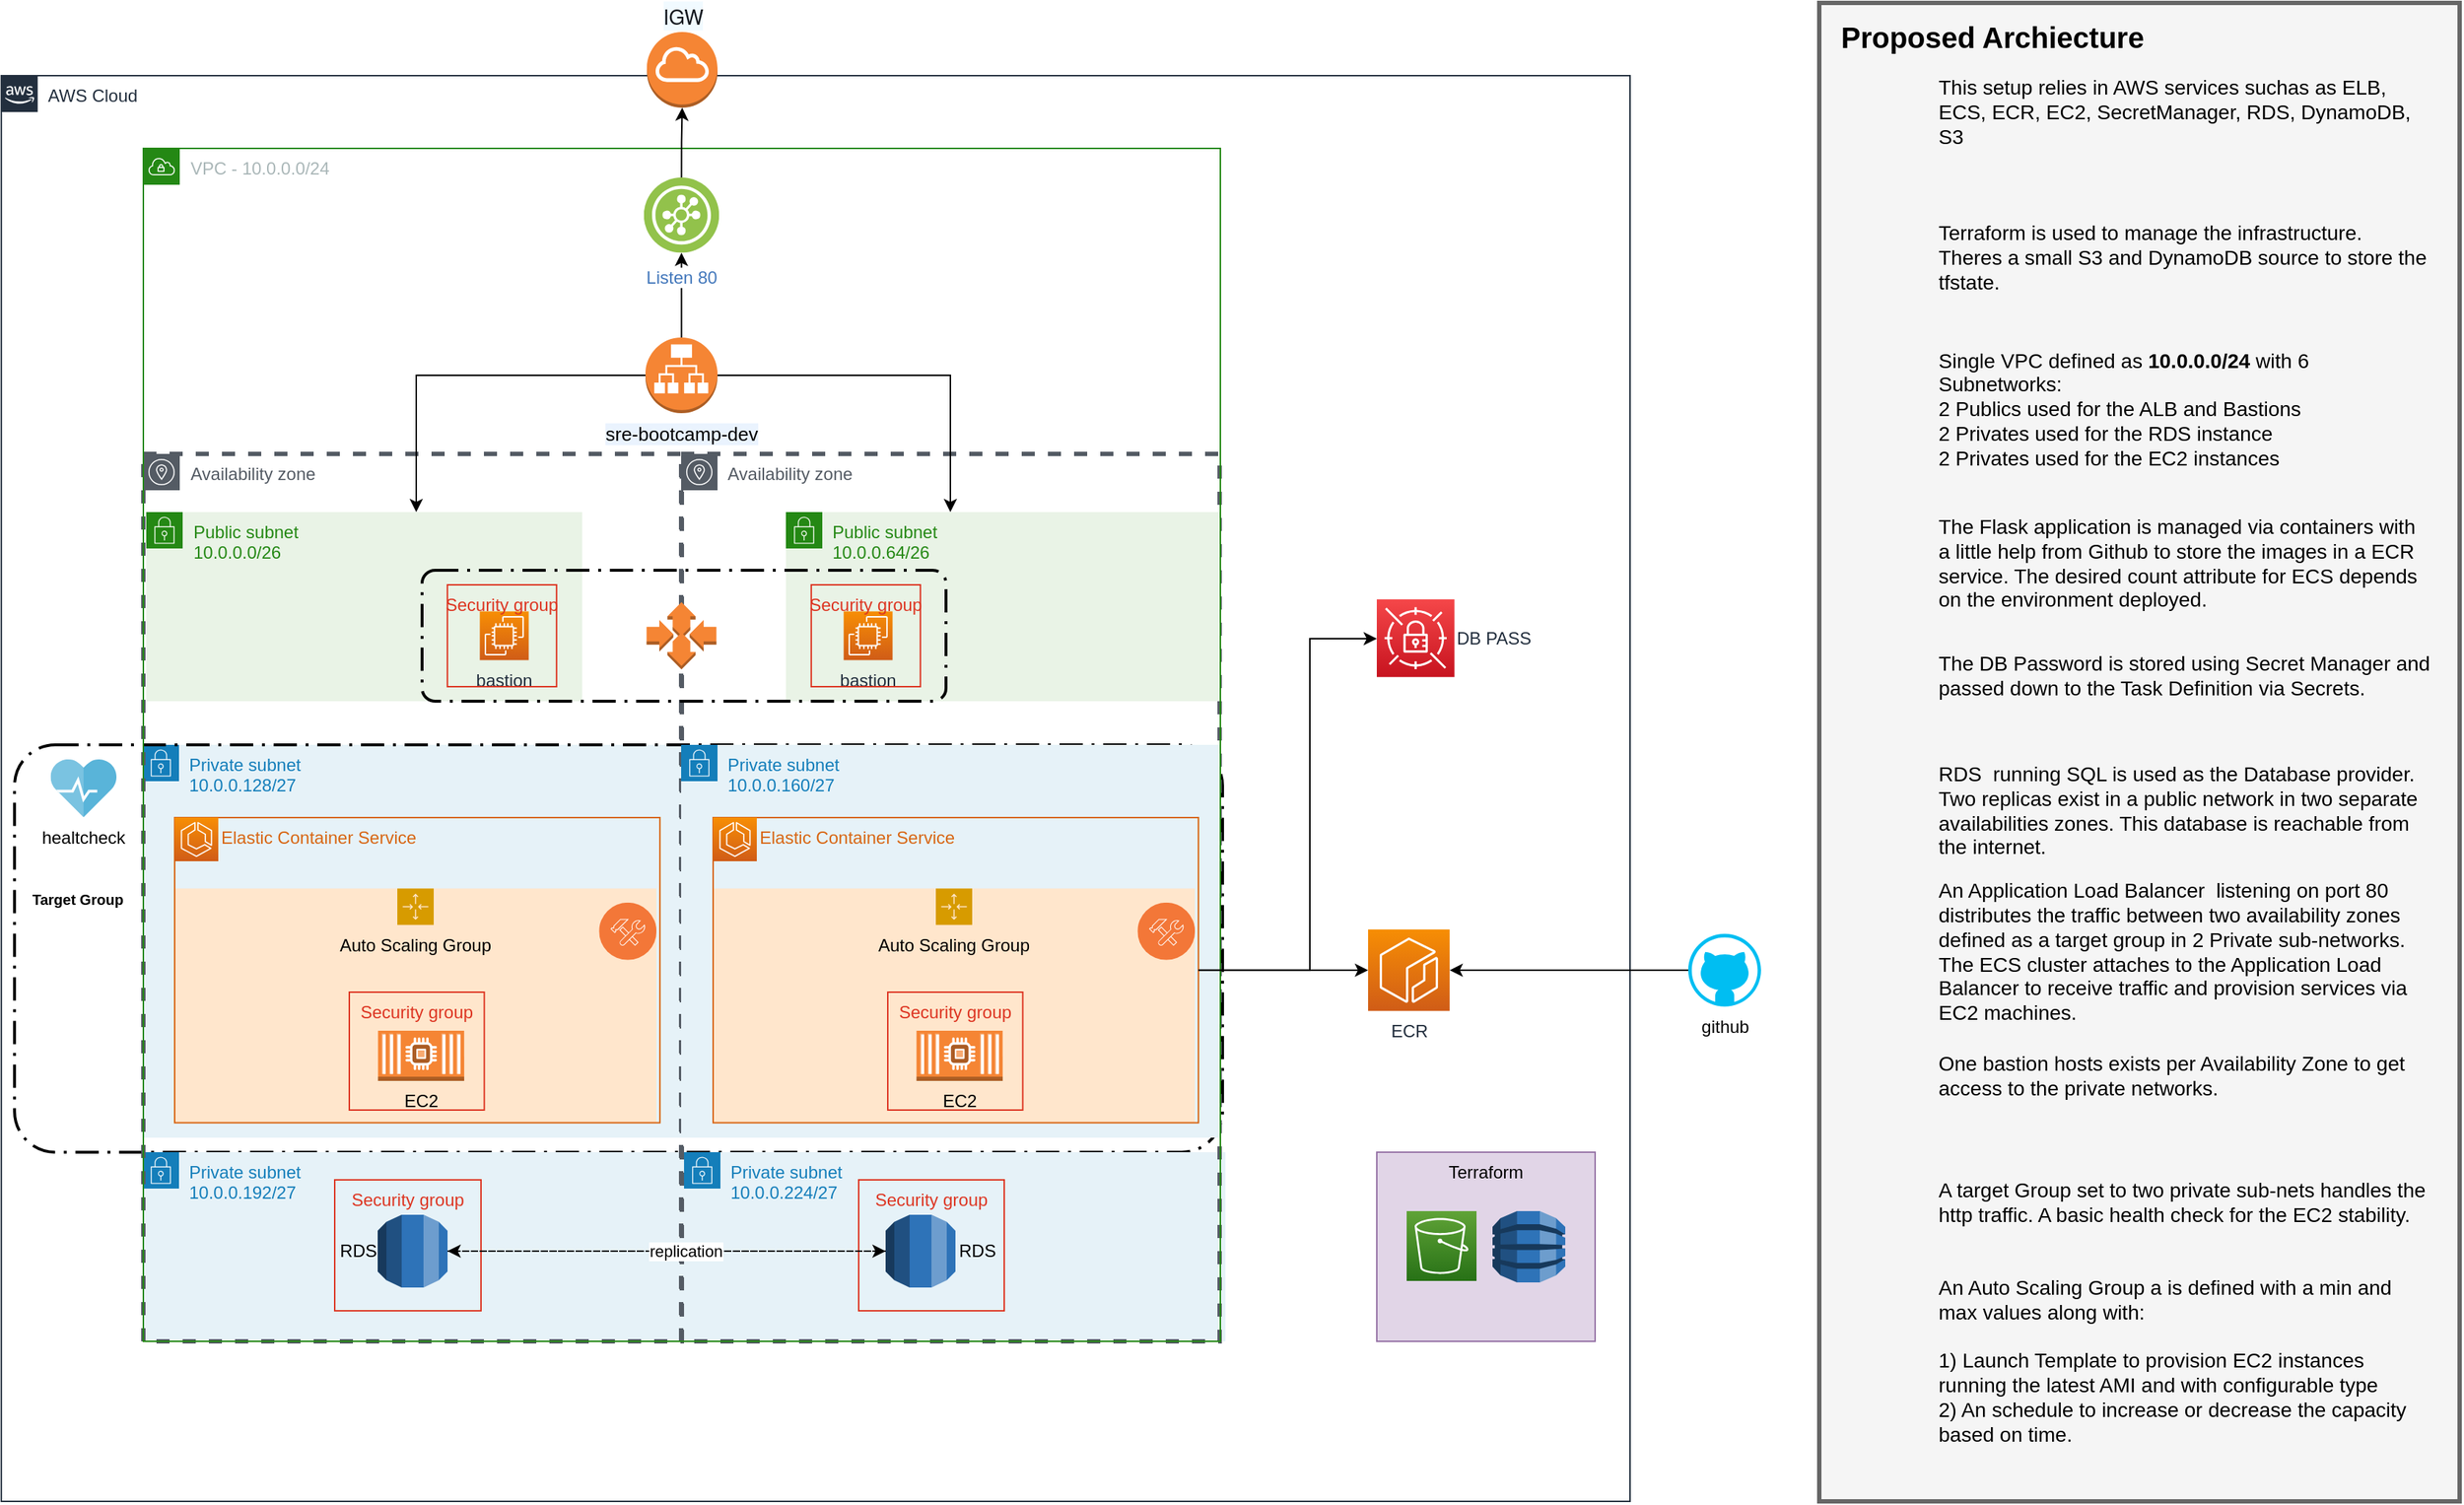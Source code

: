 <mxfile version="15.4.0" type="device"><diagram id="akol-tGmnqR44-U-yUHA" name="Page-1"><mxGraphModel dx="1894" dy="2309" grid="1" gridSize="10" guides="1" tooltips="1" connect="1" arrows="1" fold="1" page="1" pageScale="1" pageWidth="850" pageHeight="1100" math="0" shadow="0"><root><mxCell id="0"/><mxCell id="1" parent="0"/><mxCell id="ZdkhlD_b2fSYu1Bf26AR-53" value="Private subnet&lt;br&gt;10.0.0.128/27" style="points=[[0,0],[0.25,0],[0.5,0],[0.75,0],[1,0],[1,0.25],[1,0.5],[1,0.75],[1,1],[0.75,1],[0.5,1],[0.25,1],[0,1],[0,0.75],[0,0.5],[0,0.25]];outlineConnect=0;gradientColor=none;html=1;whiteSpace=wrap;fontSize=12;fontStyle=0;shape=mxgraph.aws4.group;grIcon=mxgraph.aws4.group_security_group;grStroke=0;strokeColor=#147EBA;fillColor=#E6F2F8;verticalAlign=top;align=left;spacingLeft=30;fontColor=#147EBA;dashed=0;" parent="1" vertex="1"><mxGeometry x="98" y="-580" width="370" height="270" as="geometry"/></mxCell><mxCell id="ZdkhlD_b2fSYu1Bf26AR-93" value="" style="rounded=1;arcSize=10;dashed=1;fillColor=none;gradientColor=none;dashPattern=8 3 1 3;strokeWidth=2;" parent="1" vertex="1"><mxGeometry x="10" y="-580" width="830" height="280" as="geometry"/></mxCell><mxCell id="BL2FDw-dR9mUpEScKOWI-1" value="Private subnet&lt;br&gt;10.0.0.192/27" style="points=[[0,0],[0.25,0],[0.5,0],[0.75,0],[1,0],[1,0.25],[1,0.5],[1,0.75],[1,1],[0.75,1],[0.5,1],[0.25,1],[0,1],[0,0.75],[0,0.5],[0,0.25]];outlineConnect=0;gradientColor=none;html=1;whiteSpace=wrap;fontSize=12;fontStyle=0;shape=mxgraph.aws4.group;grIcon=mxgraph.aws4.group_security_group;grStroke=0;strokeColor=#147EBA;fillColor=#E6F2F8;verticalAlign=top;align=left;spacingLeft=30;fontColor=#147EBA;dashed=0;" vertex="1" parent="1"><mxGeometry x="98" y="-300" width="372" height="130" as="geometry"/></mxCell><mxCell id="BL2FDw-dR9mUpEScKOWI-2" value="Private subnet&lt;br&gt;10.0.0.224/27" style="points=[[0,0],[0.25,0],[0.5,0],[0.75,0],[1,0],[1,0.25],[1,0.5],[1,0.75],[1,1],[0.75,1],[0.5,1],[0.25,1],[0,1],[0,0.75],[0,0.5],[0,0.25]];outlineConnect=0;gradientColor=none;html=1;whiteSpace=wrap;fontSize=12;fontStyle=0;shape=mxgraph.aws4.group;grIcon=mxgraph.aws4.group_security_group;grStroke=0;strokeColor=#147EBA;fillColor=#E6F2F8;verticalAlign=top;align=left;spacingLeft=30;fontColor=#147EBA;dashed=0;" vertex="1" parent="1"><mxGeometry x="470" y="-300" width="372" height="130" as="geometry"/></mxCell><mxCell id="ZdkhlD_b2fSYu1Bf26AR-36" value="AWS Cloud" style="points=[[0,0],[0.25,0],[0.5,0],[0.75,0],[1,0],[1,0.25],[1,0.5],[1,0.75],[1,1],[0.75,1],[0.5,1],[0.25,1],[0,1],[0,0.75],[0,0.5],[0,0.25]];outlineConnect=0;gradientColor=none;html=1;whiteSpace=wrap;fontSize=12;fontStyle=0;shape=mxgraph.aws4.group;grIcon=mxgraph.aws4.group_aws_cloud_alt;strokeColor=#232F3E;fillColor=none;verticalAlign=top;align=left;spacingLeft=30;fontColor=#232F3E;dashed=0;" parent="1" vertex="1"><mxGeometry x="0.9" y="-1040" width="1119.1" height="980" as="geometry"/></mxCell><mxCell id="YHQU_C89wFBEKeq725YU-1" value="" style="group" parent="1" vertex="1" connectable="0"><mxGeometry x="98.5" y="-780" width="739.5" height="610" as="geometry"/></mxCell><mxCell id="ZdkhlD_b2fSYu1Bf26AR-62" value="Availability zone" style="sketch=0;outlineConnect=0;gradientColor=none;html=1;whiteSpace=wrap;fontSize=12;fontStyle=0;shape=mxgraph.aws4.group;grIcon=mxgraph.aws4.group_availability_zone;strokeColor=#545B64;fillColor=none;verticalAlign=top;align=left;spacingLeft=30;fontColor=#545B64;dashed=1;strokeWidth=3;" parent="YHQU_C89wFBEKeq725YU-1" vertex="1"><mxGeometry x="369.5" width="370" height="610" as="geometry"/></mxCell><mxCell id="ZdkhlD_b2fSYu1Bf26AR-50" value="Availability zone" style="sketch=0;outlineConnect=0;gradientColor=none;html=1;whiteSpace=wrap;fontSize=12;fontStyle=0;shape=mxgraph.aws4.group;grIcon=mxgraph.aws4.group_availability_zone;strokeColor=#545B64;fillColor=none;verticalAlign=top;align=left;spacingLeft=30;fontColor=#545B64;dashed=1;strokeWidth=3;" parent="YHQU_C89wFBEKeq725YU-1" vertex="1"><mxGeometry width="370" height="610" as="geometry"/></mxCell><mxCell id="YHQU_C89wFBEKeq725YU-27" value="" style="group" parent="YHQU_C89wFBEKeq725YU-1" vertex="1" connectable="0"><mxGeometry x="21.5" y="250" width="333.423" height="209.78" as="geometry"/></mxCell><mxCell id="YHQU_C89wFBEKeq725YU-21" value="Auto Scaling Group" style="sketch=0;outlineConnect=0;html=1;whiteSpace=wrap;fontSize=12;fontStyle=0;shape=mxgraph.aws4.groupCenter;grIcon=mxgraph.aws4.group_auto_scaling_group;grStroke=0;strokeColor=#d79b00;fillColor=#ffe6cc;verticalAlign=top;align=center;dashed=0;spacingTop=25;" parent="YHQU_C89wFBEKeq725YU-27" vertex="1"><mxGeometry y="48.78" width="331" height="161" as="geometry"/></mxCell><mxCell id="YHQU_C89wFBEKeq725YU-28" value="" style="group" parent="YHQU_C89wFBEKeq725YU-27" vertex="1" connectable="0"><mxGeometry width="333.423" height="209.78" as="geometry"/></mxCell><mxCell id="YHQU_C89wFBEKeq725YU-10" value="Elastic Container Service" style="points=[[0,0],[0.25,0],[0.5,0],[0.75,0],[1,0],[1,0.25],[1,0.5],[1,0.75],[1,1],[0.75,1],[0.5,1],[0.25,1],[0,1],[0,0.75],[0,0.5],[0,0.25]];outlineConnect=0;gradientColor=none;html=1;whiteSpace=wrap;fontSize=12;fontStyle=0;shape=mxgraph.aws4.group;grIcon=mxgraph.aws4.group_ec2_instance_contents;strokeColor=#D86613;fillColor=none;verticalAlign=top;align=left;spacingLeft=30;fontColor=#D86613;dashed=0;container=0;" parent="YHQU_C89wFBEKeq725YU-28" vertex="1"><mxGeometry x="1.421e-14" width="333.42" height="209.78" as="geometry"/></mxCell><mxCell id="YHQU_C89wFBEKeq725YU-11" value="" style="sketch=0;points=[[0,0,0],[0.25,0,0],[0.5,0,0],[0.75,0,0],[1,0,0],[0,1,0],[0.25,1,0],[0.5,1,0],[0.75,1,0],[1,1,0],[0,0.25,0],[0,0.5,0],[0,0.75,0],[1,0.25,0],[1,0.5,0],[1,0.75,0]];outlineConnect=0;fontColor=#232F3E;gradientColor=#F78E04;gradientDirection=north;fillColor=#D05C17;strokeColor=#ffffff;dashed=0;verticalLabelPosition=bottom;verticalAlign=top;align=center;html=1;fontSize=12;fontStyle=0;aspect=fixed;shape=mxgraph.aws4.resourceIcon;resIcon=mxgraph.aws4.ecs;container=0;" parent="YHQU_C89wFBEKeq725YU-28" vertex="1"><mxGeometry y="3.553e-15" width="30" height="30" as="geometry"/></mxCell><mxCell id="VLY2VCfDMxgb5kkPaQeO-46" value="Security group" style="fillColor=none;strokeColor=#DD3522;verticalAlign=top;fontStyle=0;fontColor=#DD3522;" parent="YHQU_C89wFBEKeq725YU-28" vertex="1"><mxGeometry x="120.004" y="120" width="92.739" height="81" as="geometry"/></mxCell><mxCell id="VLY2VCfDMxgb5kkPaQeO-51" value="EC2" style="outlineConnect=0;dashed=0;verticalLabelPosition=bottom;verticalAlign=top;align=center;html=1;shape=mxgraph.aws3.ec2_compute_container_2;fillColor=#F58534;gradientColor=none;" parent="YHQU_C89wFBEKeq725YU-28" vertex="1"><mxGeometry x="139.736" y="146.5" width="59.195" height="34.5" as="geometry"/></mxCell><mxCell id="VLY2VCfDMxgb5kkPaQeO-50" value="" style="aspect=fixed;perimeter=ellipsePerimeter;html=1;align=center;shadow=0;dashed=0;fontColor=#4277BB;labelBackgroundColor=#ffffff;fontSize=12;spacingTop=3;image;image=img/lib/ibm/devops/configuration_management.svg;" parent="YHQU_C89wFBEKeq725YU-28" vertex="1"><mxGeometry x="291.621" y="58.42" width="39.463" height="39.463" as="geometry"/></mxCell><mxCell id="VLY2VCfDMxgb5kkPaQeO-49" value="" style="shape=image;html=1;verticalAlign=top;verticalLabelPosition=bottom;labelBackgroundColor=#ffffff;imageAspect=0;aspect=fixed;image=https://cdn2.iconfinder.com/data/icons/new-year-resolutions/64/resolutions-04-128.png" parent="YHQU_C89wFBEKeq725YU-28" vertex="1"><mxGeometry x="286.067" y="162.42" width="47.356" height="47.356" as="geometry"/></mxCell><mxCell id="ZdkhlD_b2fSYu1Bf26AR-275" value="" style="shape=image;html=1;verticalAlign=top;verticalLabelPosition=bottom;labelBackgroundColor=#ffffff;imageAspect=0;aspect=fixed;image=https://cdn3.iconfinder.com/data/icons/letters-and-numbers-1/32/number_9_blue-128.png;fontSize=10;strokeWidth=3;" parent="YHQU_C89wFBEKeq725YU-28" vertex="1"><mxGeometry y="53.15" width="50" height="50" as="geometry"/></mxCell><mxCell id="ZdkhlD_b2fSYu1Bf26AR-37" value="VPC -&amp;nbsp;10.0.0.0/24" style="points=[[0,0],[0.25,0],[0.5,0],[0.75,0],[1,0],[1,0.25],[1,0.5],[1,0.75],[1,1],[0.75,1],[0.5,1],[0.25,1],[0,1],[0,0.75],[0,0.5],[0,0.25]];outlineConnect=0;gradientColor=none;html=1;whiteSpace=wrap;fontSize=12;fontStyle=0;shape=mxgraph.aws4.group;grIcon=mxgraph.aws4.group_vpc;strokeColor=#248814;fillColor=none;verticalAlign=top;align=left;spacingLeft=30;fontColor=#AAB7B8;dashed=0;" parent="1" vertex="1"><mxGeometry x="98.5" y="-990" width="740" height="820" as="geometry"/></mxCell><mxCell id="VLY2VCfDMxgb5kkPaQeO-58" value="Security group" style="fillColor=none;strokeColor=#DD3522;verticalAlign=top;fontStyle=0;fontColor=#DD3522;" parent="1" vertex="1"><mxGeometry x="230" y="-281" width="100.5" height="90" as="geometry"/></mxCell><mxCell id="VLY2VCfDMxgb5kkPaQeO-59" value="Security group" style="fillColor=none;strokeColor=#DD3522;verticalAlign=top;fontStyle=0;fontColor=#DD3522;" parent="1" vertex="1"><mxGeometry x="590" y="-281" width="100" height="90" as="geometry"/></mxCell><mxCell id="ZdkhlD_b2fSYu1Bf26AR-54" value="Private subnet&lt;br&gt;10.0.0.160/27" style="points=[[0,0],[0.25,0],[0.5,0],[0.75,0],[1,0],[1,0.25],[1,0.5],[1,0.75],[1,1],[0.75,1],[0.5,1],[0.25,1],[0,1],[0,0.75],[0,0.5],[0,0.25]];outlineConnect=0;gradientColor=none;html=1;whiteSpace=wrap;fontSize=12;fontStyle=0;shape=mxgraph.aws4.group;grIcon=mxgraph.aws4.group_security_group;grStroke=0;strokeColor=#147EBA;fillColor=#E6F2F8;verticalAlign=top;align=left;spacingLeft=30;fontColor=#147EBA;dashed=0;" parent="1" vertex="1"><mxGeometry x="468" y="-580" width="370" height="270" as="geometry"/></mxCell><mxCell id="ZdkhlD_b2fSYu1Bf26AR-52" value="Public subnet&lt;br&gt;10.0.0.64/26" style="points=[[0,0],[0.25,0],[0.5,0],[0.75,0],[1,0],[1,0.25],[1,0.5],[1,0.75],[1,1],[0.75,1],[0.5,1],[0.25,1],[0,1],[0,0.75],[0,0.5],[0,0.25]];outlineConnect=0;gradientColor=none;html=1;whiteSpace=wrap;fontSize=12;fontStyle=0;shape=mxgraph.aws4.group;grIcon=mxgraph.aws4.group_security_group;grStroke=0;strokeColor=#248814;fillColor=#E9F3E6;verticalAlign=top;align=left;spacingLeft=30;fontColor=#248814;dashed=0;" parent="1" vertex="1"><mxGeometry x="540" y="-740" width="298" height="130" as="geometry"/></mxCell><mxCell id="ZdkhlD_b2fSYu1Bf26AR-49" value="Public subnet&lt;br&gt;10.0.0.0/26" style="points=[[0,0],[0.25,0],[0.5,0],[0.75,0],[1,0],[1,0.25],[1,0.5],[1,0.75],[1,1],[0.75,1],[0.5,1],[0.25,1],[0,1],[0,0.75],[0,0.5],[0,0.25]];outlineConnect=0;gradientColor=none;html=1;whiteSpace=wrap;fontSize=12;fontStyle=0;shape=mxgraph.aws4.group;grIcon=mxgraph.aws4.group_security_group;grStroke=0;strokeColor=#248814;fillColor=#E9F3E6;verticalAlign=top;align=left;spacingLeft=30;fontColor=#248814;dashed=0;" parent="1" vertex="1"><mxGeometry x="100.5" y="-740" width="299.5" height="130" as="geometry"/></mxCell><mxCell id="YHQU_C89wFBEKeq725YU-6" value="" style="rounded=1;arcSize=10;dashed=1;fillColor=none;gradientColor=none;dashPattern=8 3 1 3;strokeWidth=2;" parent="1" vertex="1"><mxGeometry x="290" y="-700" width="360" height="90" as="geometry"/></mxCell><mxCell id="ZdkhlD_b2fSYu1Bf26AR-44" value="&lt;span style=&quot;color: rgb(22 , 25 , 31) ; font-family: &amp;#34;amazon ember&amp;#34; , &amp;#34;helvetica neue&amp;#34; , &amp;#34;roboto&amp;#34; , &amp;#34;arial&amp;#34; , sans-serif ; font-size: 14px ; background-color: rgb(241 , 250 , 255)&quot;&gt;IGW&lt;/span&gt;" style="outlineConnect=0;dashed=0;verticalLabelPosition=top;verticalAlign=bottom;align=center;html=1;shape=mxgraph.aws3.internet_gateway;fillColor=#F58534;gradientColor=none;labelPosition=center;" parent="1" vertex="1"><mxGeometry x="444.5" y="-1070" width="48.5" height="52" as="geometry"/></mxCell><mxCell id="ZdkhlD_b2fSYu1Bf26AR-72" style="edgeStyle=orthogonalEdgeStyle;rounded=0;orthogonalLoop=1;jettySize=auto;html=1;entryX=0.5;entryY=1;entryDx=0;entryDy=0;entryPerimeter=0;startArrow=none;" parent="1" source="ZdkhlD_b2fSYu1Bf26AR-103" target="ZdkhlD_b2fSYu1Bf26AR-44" edge="1"><mxGeometry relative="1" as="geometry"/></mxCell><mxCell id="ZdkhlD_b2fSYu1Bf26AR-105" style="edgeStyle=orthogonalEdgeStyle;rounded=0;orthogonalLoop=1;jettySize=auto;html=1;" parent="1" source="ZdkhlD_b2fSYu1Bf26AR-56" target="ZdkhlD_b2fSYu1Bf26AR-103" edge="1"><mxGeometry relative="1" as="geometry"/></mxCell><mxCell id="ZdkhlD_b2fSYu1Bf26AR-74" style="edgeStyle=orthogonalEdgeStyle;rounded=0;orthogonalLoop=1;jettySize=auto;html=1;dashed=1;" parent="1" source="ZdkhlD_b2fSYu1Bf26AR-61" target="ZdkhlD_b2fSYu1Bf26AR-63" edge="1"><mxGeometry relative="1" as="geometry"/></mxCell><mxCell id="ZdkhlD_b2fSYu1Bf26AR-61" value="RDS" style="outlineConnect=0;dashed=0;verticalLabelPosition=middle;verticalAlign=middle;align=left;html=1;shape=mxgraph.aws3.rds;fillColor=#2E73B8;gradientColor=none;labelPosition=right;" parent="1" vertex="1"><mxGeometry x="608.5" y="-257" width="48" height="50" as="geometry"/></mxCell><mxCell id="ZdkhlD_b2fSYu1Bf26AR-79" style="edgeStyle=orthogonalEdgeStyle;rounded=0;orthogonalLoop=1;jettySize=auto;html=1;dashed=1;" parent="1" source="ZdkhlD_b2fSYu1Bf26AR-63" target="ZdkhlD_b2fSYu1Bf26AR-61" edge="1"><mxGeometry relative="1" as="geometry"/></mxCell><mxCell id="ZdkhlD_b2fSYu1Bf26AR-81" value="replication" style="edgeLabel;html=1;align=center;verticalAlign=middle;resizable=0;points=[];" parent="ZdkhlD_b2fSYu1Bf26AR-79" vertex="1" connectable="0"><mxGeometry x="-0.143" y="-3" relative="1" as="geometry"><mxPoint x="34" y="-3" as="offset"/></mxGeometry></mxCell><mxCell id="ZdkhlD_b2fSYu1Bf26AR-63" value="RDS" style="outlineConnect=0;dashed=0;verticalLabelPosition=middle;verticalAlign=middle;align=right;html=1;shape=mxgraph.aws3.rds;fillColor=#2E73B8;gradientColor=none;labelPosition=left;" parent="1" vertex="1"><mxGeometry x="259.5" y="-257" width="48" height="50" as="geometry"/></mxCell><mxCell id="ZdkhlD_b2fSYu1Bf26AR-103" value="Listen 80" style="aspect=fixed;perimeter=ellipsePerimeter;html=1;align=center;shadow=0;dashed=0;fontColor=#4277BB;labelBackgroundColor=#ffffff;fontSize=12;spacingTop=3;image;image=img/lib/ibm/vpc/LoadBalancerListener.svg;direction=north;" parent="1" vertex="1"><mxGeometry x="442.37" y="-970" width="51.75" height="51.75" as="geometry"/></mxCell><mxCell id="ZdkhlD_b2fSYu1Bf26AR-115" style="edgeStyle=orthogonalEdgeStyle;rounded=0;orthogonalLoop=1;jettySize=auto;html=1;exitX=1;exitY=0.5;exitDx=0;exitDy=0;exitPerimeter=0;" parent="1" source="ZdkhlD_b2fSYu1Bf26AR-56" edge="1"><mxGeometry relative="1" as="geometry"><Array as="points"><mxPoint x="653" y="-834"/></Array><mxPoint x="653" y="-740" as="targetPoint"/></mxGeometry></mxCell><mxCell id="ZdkhlD_b2fSYu1Bf26AR-116" style="edgeStyle=orthogonalEdgeStyle;rounded=0;orthogonalLoop=1;jettySize=auto;html=1;exitX=0;exitY=0.5;exitDx=0;exitDy=0;exitPerimeter=0;" parent="1" source="ZdkhlD_b2fSYu1Bf26AR-56" edge="1"><mxGeometry relative="1" as="geometry"><Array as="points"><mxPoint x="286" y="-834"/></Array><mxPoint x="286" y="-740" as="targetPoint"/></mxGeometry></mxCell><mxCell id="ZdkhlD_b2fSYu1Bf26AR-56" value="&lt;span style=&quot;font-family: &amp;#34;arial&amp;#34; ; font-size: 13px ; text-align: left ; background-color: rgb(234 , 243 , 254)&quot;&gt;sre-bootcamp-dev&lt;/span&gt;" style="outlineConnect=0;dashed=0;verticalLabelPosition=bottom;verticalAlign=top;align=center;html=1;shape=mxgraph.aws3.application_load_balancer;fillColor=#F58534;gradientColor=none;" parent="1" vertex="1"><mxGeometry x="443.5" y="-860" width="49.5" height="52" as="geometry"/></mxCell><mxCell id="YHQU_C89wFBEKeq725YU-41" style="edgeStyle=orthogonalEdgeStyle;rounded=0;orthogonalLoop=1;jettySize=auto;html=1;entryX=1;entryY=0.5;entryDx=0;entryDy=0;entryPerimeter=0;" parent="1" source="ZdkhlD_b2fSYu1Bf26AR-131" target="ZdkhlD_b2fSYu1Bf26AR-117" edge="1"><mxGeometry relative="1" as="geometry"/></mxCell><mxCell id="ZdkhlD_b2fSYu1Bf26AR-131" value="github" style="verticalLabelPosition=bottom;html=1;verticalAlign=top;align=center;strokeColor=none;fillColor=#00BEF2;shape=mxgraph.azure.github_code;pointerEvents=1;" parent="1" vertex="1"><mxGeometry x="1160" y="-450.11" width="50" height="50" as="geometry"/></mxCell><mxCell id="ZdkhlD_b2fSYu1Bf26AR-232" value="" style="rounded=0;whiteSpace=wrap;html=1;fontSize=10;strokeWidth=3;fillColor=#f5f5f5;strokeColor=#666666;fontColor=#333333;" parent="1" vertex="1"><mxGeometry x="1250" y="-1090" width="440" height="1030" as="geometry"/></mxCell><mxCell id="ZdkhlD_b2fSYu1Bf26AR-233" value="&lt;h1&gt;Proposed Archiecture&lt;/h1&gt;" style="text;html=1;strokeColor=none;fillColor=none;spacing=5;spacingTop=-20;whiteSpace=wrap;overflow=hidden;rounded=0;fontSize=10;" parent="1" vertex="1"><mxGeometry x="1260" y="-1081" width="410" height="41" as="geometry"/></mxCell><mxCell id="ZdkhlD_b2fSYu1Bf26AR-234" value="" style="shape=image;html=1;verticalAlign=top;verticalLabelPosition=bottom;labelBackgroundColor=#ffffff;imageAspect=0;aspect=fixed;image=https://cdn3.iconfinder.com/data/icons/letters-and-numbers-1/32/number_1_blue-128.png;fontSize=10;strokeWidth=3;" parent="1" vertex="1"><mxGeometry x="1270" y="-938" width="50" height="50" as="geometry"/></mxCell><mxCell id="ZdkhlD_b2fSYu1Bf26AR-236" value="" style="shape=image;html=1;verticalAlign=top;verticalLabelPosition=bottom;labelBackgroundColor=#ffffff;imageAspect=0;aspect=fixed;image=https://cdn3.iconfinder.com/data/icons/letters-and-numbers-1/32/number_2_blue-128.png;fontSize=10;strokeWidth=3;" parent="1" vertex="1"><mxGeometry x="1270" y="-836" width="50" height="50" as="geometry"/></mxCell><mxCell id="ZdkhlD_b2fSYu1Bf26AR-239" value="" style="shape=image;html=1;verticalAlign=top;verticalLabelPosition=bottom;labelBackgroundColor=#ffffff;imageAspect=0;aspect=fixed;image=https://cdn3.iconfinder.com/data/icons/letters-and-numbers-1/32/number_5_blue-128.png;fontSize=10;strokeWidth=3;" parent="1" vertex="1"><mxGeometry x="1270" y="-559" width="50" height="50" as="geometry"/></mxCell><mxCell id="ZdkhlD_b2fSYu1Bf26AR-242" value="" style="shape=image;html=1;verticalAlign=top;verticalLabelPosition=bottom;labelBackgroundColor=#ffffff;imageAspect=0;aspect=fixed;image=https://cdn3.iconfinder.com/data/icons/letters-and-numbers-1/32/number_8_blue-128.png;fontSize=10;strokeWidth=3;" parent="1" vertex="1"><mxGeometry x="1270" y="-290.96" width="50" height="50" as="geometry"/></mxCell><mxCell id="ZdkhlD_b2fSYu1Bf26AR-243" value="" style="shape=image;html=1;verticalAlign=top;verticalLabelPosition=bottom;labelBackgroundColor=#ffffff;imageAspect=0;aspect=fixed;image=https://cdn3.iconfinder.com/data/icons/letters-and-numbers-1/32/number_9_blue-128.png;fontSize=10;strokeWidth=3;" parent="1" vertex="1"><mxGeometry x="1270" y="-182" width="50" height="50" as="geometry"/></mxCell><mxCell id="ZdkhlD_b2fSYu1Bf26AR-250" value="" style="shape=image;html=1;verticalAlign=top;verticalLabelPosition=bottom;labelBackgroundColor=#ffffff;imageAspect=0;aspect=fixed;image=https://cdn3.iconfinder.com/data/icons/letters-and-numbers-1/32/number_4_blue-128.png;fontSize=10;strokeWidth=3;" parent="1" vertex="1"><mxGeometry x="1270" y="-654" width="50" height="50" as="geometry"/></mxCell><mxCell id="ZdkhlD_b2fSYu1Bf26AR-251" value="" style="shape=image;html=1;verticalAlign=top;verticalLabelPosition=bottom;labelBackgroundColor=#ffffff;imageAspect=0;aspect=fixed;image=https://cdn3.iconfinder.com/data/icons/letters-and-numbers-1/32/number_3_blue-128.png;fontSize=10;strokeWidth=3;" parent="1" vertex="1"><mxGeometry x="1270" y="-733" width="50" height="50" as="geometry"/></mxCell><mxCell id="ZdkhlD_b2fSYu1Bf26AR-252" value="" style="shape=image;html=1;verticalAlign=top;verticalLabelPosition=bottom;labelBackgroundColor=#ffffff;imageAspect=0;aspect=fixed;image=https://cdn3.iconfinder.com/data/icons/letters-and-numbers-1/32/number_6_blue-128.png;fontSize=10;strokeWidth=3;" parent="1" vertex="1"><mxGeometry x="1270" y="-470" width="50" height="50" as="geometry"/></mxCell><mxCell id="ZdkhlD_b2fSYu1Bf26AR-253" value="" style="shape=image;html=1;verticalAlign=top;verticalLabelPosition=bottom;labelBackgroundColor=#ffffff;imageAspect=0;aspect=fixed;image=https://cdn3.iconfinder.com/data/icons/letters-and-numbers-1/32/number_0_blue-128.png;fontSize=10;strokeWidth=3;" parent="1" vertex="1"><mxGeometry x="1270" y="-1040" width="50" height="50" as="geometry"/></mxCell><mxCell id="ZdkhlD_b2fSYu1Bf26AR-255" value="" style="shape=image;html=1;verticalAlign=top;verticalLabelPosition=bottom;labelBackgroundColor=#ffffff;imageAspect=0;aspect=fixed;image=https://cdn3.iconfinder.com/data/icons/letters-and-numbers-1/32/number_7_blue-128.png;fontSize=10;strokeWidth=3;" parent="1" vertex="1"><mxGeometry x="1270" y="-372" width="50" height="50" as="geometry"/></mxCell><mxCell id="ZdkhlD_b2fSYu1Bf26AR-258" value="This setup relies in AWS services suchas as ELB, ECS, ECR, EC2, SecretManager, RDS, DynamoDB, S3" style="text;html=1;strokeColor=none;fillColor=none;align=left;verticalAlign=middle;whiteSpace=wrap;rounded=0;fontSize=14;" parent="1" vertex="1"><mxGeometry x="1330" y="-1030" width="340" height="30" as="geometry"/></mxCell><mxCell id="ZdkhlD_b2fSYu1Bf26AR-259" value="Single VPC defined as &lt;b&gt;10.0.0.0/24&lt;/b&gt; with 6 Subnetworks:&lt;br&gt;2 Publics used for the ALB and Bastions&lt;br&gt;2 Privates used for the RDS instance&lt;br&gt;2 Privates used for the EC2 instances" style="text;html=1;strokeColor=none;fillColor=none;align=left;verticalAlign=middle;whiteSpace=wrap;rounded=0;fontSize=14;" parent="1" vertex="1"><mxGeometry x="1330" y="-826" width="340" height="30" as="geometry"/></mxCell><mxCell id="ZdkhlD_b2fSYu1Bf26AR-261" value="" style="shape=image;html=1;verticalAlign=top;verticalLabelPosition=bottom;labelBackgroundColor=#ffffff;imageAspect=0;aspect=fixed;image=https://cdn3.iconfinder.com/data/icons/letters-and-numbers-1/32/number_2_blue-128.png;fontSize=10;strokeWidth=3;" parent="1" vertex="1"><mxGeometry x="100.5" y="-892" width="50" height="50" as="geometry"/></mxCell><mxCell id="ZdkhlD_b2fSYu1Bf26AR-262" value="Terraform is used to manage the infrastructure. Theres a small S3 and DynamoDB source to store the tfstate." style="text;html=1;strokeColor=none;fillColor=none;align=left;verticalAlign=middle;whiteSpace=wrap;rounded=0;fontSize=14;" parent="1" vertex="1"><mxGeometry x="1330" y="-930" width="340" height="30" as="geometry"/></mxCell><mxCell id="ZdkhlD_b2fSYu1Bf26AR-264" value="The Flask application is managed via containers with a little help from Github to store the images in a ECR service. The desired count attribute for ECS depends on the environment deployed." style="text;html=1;strokeColor=none;fillColor=none;align=left;verticalAlign=middle;whiteSpace=wrap;rounded=0;fontSize=14;" parent="1" vertex="1"><mxGeometry x="1330" y="-720" width="340" height="30" as="geometry"/></mxCell><mxCell id="ZdkhlD_b2fSYu1Bf26AR-266" value="The DB Password is stored using Secret Manager and passed down to the Task Definition via Secrets." style="text;html=1;strokeColor=none;fillColor=none;align=left;verticalAlign=middle;whiteSpace=wrap;rounded=0;fontSize=14;" parent="1" vertex="1"><mxGeometry x="1330" y="-643" width="340" height="30" as="geometry"/></mxCell><mxCell id="ZdkhlD_b2fSYu1Bf26AR-267" value="" style="shape=image;html=1;verticalAlign=top;verticalLabelPosition=bottom;labelBackgroundColor=#ffffff;imageAspect=0;aspect=fixed;image=https://cdn3.iconfinder.com/data/icons/letters-and-numbers-1/32/number_5_blue-128.png;fontSize=10;strokeWidth=3;" parent="1" vertex="1"><mxGeometry x="110" y="-232" width="50" height="50" as="geometry"/></mxCell><mxCell id="ZdkhlD_b2fSYu1Bf26AR-268" value="RDS&amp;nbsp; running SQL is used as the Database provider. Two replicas exist in a public network in two separate availabilities zones. This database is reachable from the internet." style="text;html=1;strokeColor=none;fillColor=none;align=left;verticalAlign=middle;whiteSpace=wrap;rounded=0;fontSize=14;" parent="1" vertex="1"><mxGeometry x="1330" y="-550" width="340" height="30" as="geometry"/></mxCell><mxCell id="ZdkhlD_b2fSYu1Bf26AR-269" value="" style="shape=image;html=1;verticalAlign=top;verticalLabelPosition=bottom;labelBackgroundColor=#ffffff;imageAspect=0;aspect=fixed;image=https://cdn3.iconfinder.com/data/icons/letters-and-numbers-1/32/number_6_blue-128.png;fontSize=10;strokeWidth=3;" parent="1" vertex="1"><mxGeometry x="496" y="-900" width="50" height="50" as="geometry"/></mxCell><mxCell id="ZdkhlD_b2fSYu1Bf26AR-270" value="An Application Load Balancer&amp;nbsp; listening on port 80 distributes the traffic between two availability zones defined as a target group in 2 Private sub-networks.&amp;nbsp;&lt;br&gt;The ECS cluster attaches to the Application Load Balancer to receive traffic and provision services via EC2 machines.&amp;nbsp;" style="text;html=1;strokeColor=none;fillColor=none;align=left;verticalAlign=middle;whiteSpace=wrap;rounded=0;fontSize=14;" parent="1" vertex="1"><mxGeometry x="1330" y="-453" width="340" height="30" as="geometry"/></mxCell><mxCell id="ZdkhlD_b2fSYu1Bf26AR-271" value="" style="shape=image;html=1;verticalAlign=top;verticalLabelPosition=bottom;labelBackgroundColor=#ffffff;imageAspect=0;aspect=fixed;image=https://cdn3.iconfinder.com/data/icons/letters-and-numbers-1/32/number_7_blue-128.png;fontSize=10;strokeWidth=3;" parent="1" vertex="1"><mxGeometry x="664" y="-683" width="50" height="50" as="geometry"/></mxCell><mxCell id="ZdkhlD_b2fSYu1Bf26AR-272" value="One bastion hosts exists per Availability Zone to get access to the private networks." style="text;html=1;strokeColor=none;fillColor=none;align=left;verticalAlign=middle;whiteSpace=wrap;rounded=0;fontSize=14;" parent="1" vertex="1"><mxGeometry x="1330" y="-368" width="340" height="30" as="geometry"/></mxCell><mxCell id="ZdkhlD_b2fSYu1Bf26AR-273" value="" style="shape=image;html=1;verticalAlign=top;verticalLabelPosition=bottom;labelBackgroundColor=#ffffff;imageAspect=0;aspect=fixed;image=https://cdn3.iconfinder.com/data/icons/letters-and-numbers-1/32/number_8_blue-128.png;fontSize=10;strokeWidth=3;" parent="1" vertex="1"><mxGeometry x="30" y="-372" width="50" height="50" as="geometry"/></mxCell><mxCell id="ZdkhlD_b2fSYu1Bf26AR-274" value="A target Group set to two private sub-nets handles the http traffic. A basic health check for the EC2 stability." style="text;html=1;strokeColor=none;fillColor=none;align=left;verticalAlign=middle;whiteSpace=wrap;rounded=0;fontSize=14;" parent="1" vertex="1"><mxGeometry x="1330" y="-280.96" width="340" height="30" as="geometry"/></mxCell><mxCell id="ZdkhlD_b2fSYu1Bf26AR-276" value="An Auto Scaling Group a is defined with a min and max values along with:&lt;br&gt;&lt;br&gt;1) Launch Template to provision EC2 instances running the latest AMI and with configurable type&lt;br&gt;2) An schedule to increase or decrease the capacity based on time." style="text;html=1;strokeColor=none;fillColor=none;align=left;verticalAlign=middle;whiteSpace=wrap;rounded=0;fontSize=14;" parent="1" vertex="1"><mxGeometry x="1330" y="-172" width="340" height="30" as="geometry"/></mxCell><mxCell id="ZdkhlD_b2fSYu1Bf26AR-94" value="&lt;font style=&quot;font-size: 10px&quot;&gt;Target Group&lt;/font&gt;" style="text;strokeColor=none;fillColor=none;html=1;fontSize=17;fontStyle=1;verticalAlign=middle;align=center;" parent="1" vertex="1"><mxGeometry x="8.1" y="-495" width="90.398" height="40" as="geometry"/></mxCell><mxCell id="ZdkhlD_b2fSYu1Bf26AR-95" value="healtcheck" style="sketch=0;aspect=fixed;html=1;points=[];align=center;image;fontSize=12;image=img/lib/mscae/ServiceHealth.svg;" parent="1" vertex="1"><mxGeometry x="34.804" y="-570" width="45.199" height="39.775" as="geometry"/></mxCell><mxCell id="ZdkhlD_b2fSYu1Bf26AR-117" value="ECR&lt;br&gt;" style="sketch=0;points=[[0,0,0],[0.25,0,0],[0.5,0,0],[0.75,0,0],[1,0,0],[0,1,0],[0.25,1,0],[0.5,1,0],[0.75,1,0],[1,1,0],[0,0.25,0],[0,0.5,0],[0,0.75,0],[1,0.25,0],[1,0.5,0],[1,0.75,0]];outlineConnect=0;fontColor=#232F3E;gradientColor=#F78E04;gradientDirection=north;fillColor=#D05C17;strokeColor=#ffffff;dashed=0;verticalLabelPosition=bottom;verticalAlign=top;align=center;html=1;fontSize=12;fontStyle=0;aspect=fixed;shape=mxgraph.aws4.resourceIcon;resIcon=mxgraph.aws4.ecr;" parent="1" vertex="1"><mxGeometry x="940" y="-453.133" width="56.047" height="56.047" as="geometry"/></mxCell><mxCell id="ZdkhlD_b2fSYu1Bf26AR-231" value="" style="group" parent="1" vertex="1" connectable="0"><mxGeometry x="946" y="-300" width="150" height="130" as="geometry"/></mxCell><mxCell id="ZdkhlD_b2fSYu1Bf26AR-38" value="Terraform" style="fillColor=#e1d5e7;strokeColor=#9673a6;dashed=0;verticalAlign=top;fontStyle=0;" parent="ZdkhlD_b2fSYu1Bf26AR-231" vertex="1"><mxGeometry width="150" height="130" as="geometry"/></mxCell><mxCell id="ZdkhlD_b2fSYu1Bf26AR-2" value="&lt;div style=&quot;color: rgb(212 , 212 , 212) ; background-color: rgb(30 , 30 , 30) ; font-family: &amp;#34;consolas&amp;#34; , &amp;#34;courier new&amp;#34; , monospace ; font-size: 14px ; line-height: 19px&quot;&gt;&lt;br&gt;&lt;/div&gt;&lt;div style=&quot;color: rgb(212 , 212 , 212) ; background-color: rgb(30 , 30 , 30) ; font-family: &amp;#34;consolas&amp;#34; , &amp;#34;courier new&amp;#34; , monospace ; font-size: 14px ; line-height: 19px&quot;&gt;&lt;br&gt;&lt;/div&gt;" style="outlineConnect=0;dashed=0;verticalLabelPosition=bottom;verticalAlign=top;align=center;html=1;shape=mxgraph.aws3.dynamo_db;fillColor=#2E73B8;gradientColor=none;" parent="ZdkhlD_b2fSYu1Bf26AR-231" vertex="1"><mxGeometry x="79.5" y="40.5" width="50" height="49" as="geometry"/></mxCell><mxCell id="ZdkhlD_b2fSYu1Bf26AR-1" value="&lt;div style=&quot;color: rgb(212 , 212 , 212) ; background-color: rgb(30 , 30 , 30) ; font-family: &amp;#34;consolas&amp;#34; , &amp;#34;courier new&amp;#34; , monospace ; font-size: 14px ; line-height: 19px&quot;&gt;&lt;br&gt;&lt;/div&gt;" style="sketch=0;points=[[0,0,0],[0.25,0,0],[0.5,0,0],[0.75,0,0],[1,0,0],[0,1,0],[0.25,1,0],[0.5,1,0],[0.75,1,0],[1,1,0],[0,0.25,0],[0,0.5,0],[0,0.75,0],[1,0.25,0],[1,0.5,0],[1,0.75,0]];outlineConnect=0;fontColor=#232F3E;gradientColor=#60A337;gradientDirection=north;fillColor=#277116;strokeColor=#ffffff;dashed=0;verticalLabelPosition=bottom;verticalAlign=top;align=center;html=1;fontSize=12;fontStyle=0;aspect=fixed;shape=mxgraph.aws4.resourceIcon;resIcon=mxgraph.aws4.s3;" parent="ZdkhlD_b2fSYu1Bf26AR-231" vertex="1"><mxGeometry x="20.5" y="40.5" width="48" height="48" as="geometry"/></mxCell><mxCell id="ZdkhlD_b2fSYu1Bf26AR-260" value="" style="shape=image;html=1;verticalAlign=top;verticalLabelPosition=bottom;labelBackgroundColor=#ffffff;imageAspect=0;aspect=fixed;image=https://cdn3.iconfinder.com/data/icons/letters-and-numbers-1/32/number_1_blue-128.png;fontSize=10;strokeWidth=3;" parent="1" vertex="1"><mxGeometry x="993" y="-354" width="50" height="50" as="geometry"/></mxCell><mxCell id="ZdkhlD_b2fSYu1Bf26AR-263" value="" style="shape=image;html=1;verticalAlign=top;verticalLabelPosition=bottom;labelBackgroundColor=#ffffff;imageAspect=0;aspect=fixed;image=https://cdn3.iconfinder.com/data/icons/letters-and-numbers-1/32/number_3_blue-128.png;fontSize=10;strokeWidth=3;" parent="1" vertex="1"><mxGeometry x="999.33" y="-503" width="50" height="50" as="geometry"/></mxCell><mxCell id="ZdkhlD_b2fSYu1Bf26AR-265" value="" style="shape=image;html=1;verticalAlign=top;verticalLabelPosition=bottom;labelBackgroundColor=#ffffff;imageAspect=0;aspect=fixed;image=https://cdn3.iconfinder.com/data/icons/letters-and-numbers-1/32/number_4_blue-128.png;fontSize=10;strokeWidth=3;" parent="1" vertex="1"><mxGeometry x="999.33" y="-733.0" width="50" height="50" as="geometry"/></mxCell><mxCell id="kctb-ZnQ5KYikCr4FrvU-3" value="" style="group" parent="1" vertex="1" connectable="0"><mxGeometry x="310" y="-690" width="75" height="70" as="geometry"/></mxCell><mxCell id="AE3jM_dqapEn1ex_2uJ1-1" value="bastion" style="sketch=0;points=[[0,0,0],[0.25,0,0],[0.5,0,0],[0.75,0,0],[1,0,0],[0,1,0],[0.25,1,0],[0.5,1,0],[0.75,1,0],[1,1,0],[0,0.25,0],[0,0.5,0],[0,0.75,0],[1,0.25,0],[1,0.5,0],[1,0.75,0]];outlineConnect=0;fontColor=#232F3E;gradientColor=#F78E04;gradientDirection=north;fillColor=#D05C17;strokeColor=#ffffff;dashed=0;verticalLabelPosition=bottom;verticalAlign=top;align=center;html=1;fontSize=12;fontStyle=0;aspect=fixed;shape=mxgraph.aws4.resourceIcon;resIcon=mxgraph.aws4.ec2;" parent="kctb-ZnQ5KYikCr4FrvU-3" vertex="1"><mxGeometry x="19.678" y="18.2" width="33.598" height="33.598" as="geometry"/></mxCell><mxCell id="kctb-ZnQ5KYikCr4FrvU-2" value="Security group" style="fillColor=none;strokeColor=#DD3522;verticalAlign=top;fontStyle=0;fontColor=#DD3522;" parent="kctb-ZnQ5KYikCr4FrvU-3" vertex="1"><mxGeometry x="-2.599" width="75" height="70" as="geometry"/></mxCell><mxCell id="YHQU_C89wFBEKeq725YU-4" value="" style="outlineConnect=0;dashed=0;verticalLabelPosition=bottom;verticalAlign=top;align=center;html=1;shape=mxgraph.aws3.auto_scaling;fillColor=#F58534;gradientColor=none;" parent="1" vertex="1"><mxGeometry x="444.25" y="-678.09" width="47.99" height="46.18" as="geometry"/></mxCell><mxCell id="YHQU_C89wFBEKeq725YU-7" value="" style="group" parent="1" vertex="1" connectable="0"><mxGeometry x="560" y="-690" width="75" height="70" as="geometry"/></mxCell><mxCell id="YHQU_C89wFBEKeq725YU-8" value="bastion" style="sketch=0;points=[[0,0,0],[0.25,0,0],[0.5,0,0],[0.75,0,0],[1,0,0],[0,1,0],[0.25,1,0],[0.5,1,0],[0.75,1,0],[1,1,0],[0,0.25,0],[0,0.5,0],[0,0.75,0],[1,0.25,0],[1,0.5,0],[1,0.75,0]];outlineConnect=0;fontColor=#232F3E;gradientColor=#F78E04;gradientDirection=north;fillColor=#D05C17;strokeColor=#ffffff;dashed=0;verticalLabelPosition=bottom;verticalAlign=top;align=center;html=1;fontSize=12;fontStyle=0;aspect=fixed;shape=mxgraph.aws4.resourceIcon;resIcon=mxgraph.aws4.ec2;" parent="YHQU_C89wFBEKeq725YU-7" vertex="1"><mxGeometry x="19.678" y="18.2" width="33.598" height="33.598" as="geometry"/></mxCell><mxCell id="YHQU_C89wFBEKeq725YU-9" value="Security group" style="fillColor=none;strokeColor=#DD3522;verticalAlign=top;fontStyle=0;fontColor=#DD3522;" parent="YHQU_C89wFBEKeq725YU-7" vertex="1"><mxGeometry x="-2.599" width="75" height="70" as="geometry"/></mxCell><mxCell id="YHQU_C89wFBEKeq725YU-29" value="" style="group" parent="1" vertex="1" connectable="0"><mxGeometry x="490" y="-530" width="333.423" height="209.78" as="geometry"/></mxCell><mxCell id="YHQU_C89wFBEKeq725YU-30" value="Auto Scaling Group" style="sketch=0;outlineConnect=0;html=1;whiteSpace=wrap;fontSize=12;fontStyle=0;shape=mxgraph.aws4.groupCenter;grIcon=mxgraph.aws4.group_auto_scaling_group;grStroke=0;strokeColor=#d79b00;fillColor=#ffe6cc;verticalAlign=top;align=center;dashed=0;spacingTop=25;" parent="YHQU_C89wFBEKeq725YU-29" vertex="1"><mxGeometry y="48.78" width="331" height="161" as="geometry"/></mxCell><mxCell id="YHQU_C89wFBEKeq725YU-31" value="" style="group" parent="YHQU_C89wFBEKeq725YU-29" vertex="1" connectable="0"><mxGeometry width="333.423" height="209.78" as="geometry"/></mxCell><mxCell id="YHQU_C89wFBEKeq725YU-32" value="Elastic Container Service" style="points=[[0,0],[0.25,0],[0.5,0],[0.75,0],[1,0],[1,0.25],[1,0.5],[1,0.75],[1,1],[0.75,1],[0.5,1],[0.25,1],[0,1],[0,0.75],[0,0.5],[0,0.25]];outlineConnect=0;gradientColor=none;html=1;whiteSpace=wrap;fontSize=12;fontStyle=0;shape=mxgraph.aws4.group;grIcon=mxgraph.aws4.group_ec2_instance_contents;strokeColor=#D86613;fillColor=none;verticalAlign=top;align=left;spacingLeft=30;fontColor=#D86613;dashed=0;container=0;" parent="YHQU_C89wFBEKeq725YU-31" vertex="1"><mxGeometry x="1.421e-14" width="333.42" height="209.78" as="geometry"/></mxCell><mxCell id="YHQU_C89wFBEKeq725YU-33" value="" style="sketch=0;points=[[0,0,0],[0.25,0,0],[0.5,0,0],[0.75,0,0],[1,0,0],[0,1,0],[0.25,1,0],[0.5,1,0],[0.75,1,0],[1,1,0],[0,0.25,0],[0,0.5,0],[0,0.75,0],[1,0.25,0],[1,0.5,0],[1,0.75,0]];outlineConnect=0;fontColor=#232F3E;gradientColor=#F78E04;gradientDirection=north;fillColor=#D05C17;strokeColor=#ffffff;dashed=0;verticalLabelPosition=bottom;verticalAlign=top;align=center;html=1;fontSize=12;fontStyle=0;aspect=fixed;shape=mxgraph.aws4.resourceIcon;resIcon=mxgraph.aws4.ecs;container=0;" parent="YHQU_C89wFBEKeq725YU-31" vertex="1"><mxGeometry y="3.553e-15" width="30" height="30" as="geometry"/></mxCell><mxCell id="YHQU_C89wFBEKeq725YU-34" value="Security group" style="fillColor=none;strokeColor=#DD3522;verticalAlign=top;fontStyle=0;fontColor=#DD3522;" parent="YHQU_C89wFBEKeq725YU-31" vertex="1"><mxGeometry x="120.004" y="120" width="92.739" height="81" as="geometry"/></mxCell><mxCell id="YHQU_C89wFBEKeq725YU-35" value="EC2" style="outlineConnect=0;dashed=0;verticalLabelPosition=bottom;verticalAlign=top;align=center;html=1;shape=mxgraph.aws3.ec2_compute_container_2;fillColor=#F58534;gradientColor=none;" parent="YHQU_C89wFBEKeq725YU-31" vertex="1"><mxGeometry x="139.736" y="146.5" width="59.195" height="34.5" as="geometry"/></mxCell><mxCell id="YHQU_C89wFBEKeq725YU-36" value="" style="aspect=fixed;perimeter=ellipsePerimeter;html=1;align=center;shadow=0;dashed=0;fontColor=#4277BB;labelBackgroundColor=#ffffff;fontSize=12;spacingTop=3;image;image=img/lib/ibm/devops/configuration_management.svg;" parent="YHQU_C89wFBEKeq725YU-31" vertex="1"><mxGeometry x="291.621" y="58.42" width="39.463" height="39.463" as="geometry"/></mxCell><mxCell id="YHQU_C89wFBEKeq725YU-37" value="" style="shape=image;html=1;verticalAlign=top;verticalLabelPosition=bottom;labelBackgroundColor=#ffffff;imageAspect=0;aspect=fixed;image=https://cdn2.iconfinder.com/data/icons/new-year-resolutions/64/resolutions-04-128.png" parent="YHQU_C89wFBEKeq725YU-31" vertex="1"><mxGeometry x="286.067" y="162.42" width="47.356" height="47.356" as="geometry"/></mxCell><mxCell id="ZdkhlD_b2fSYu1Bf26AR-18" value="DB PASS" style="sketch=0;points=[[0,0,0],[0.25,0,0],[0.5,0,0],[0.75,0,0],[1,0,0],[0,1,0],[0.25,1,0],[0.5,1,0],[0.75,1,0],[1,1,0],[0,0.25,0],[0,0.5,0],[0,0.75,0],[1,0.25,0],[1,0.5,0],[1,0.75,0]];outlineConnect=0;fontColor=#232F3E;gradientColor=#F54749;gradientDirection=north;fillColor=#C7131F;strokeColor=#ffffff;dashed=0;verticalLabelPosition=middle;verticalAlign=middle;align=left;html=1;fontSize=12;fontStyle=0;aspect=fixed;shape=mxgraph.aws4.resourceIcon;resIcon=mxgraph.aws4.secrets_manager;labelPosition=right;" parent="1" vertex="1"><mxGeometry x="945.999" y="-680" width="53.335" height="53.335" as="geometry"/></mxCell><mxCell id="YHQU_C89wFBEKeq725YU-44" style="edgeStyle=orthogonalEdgeStyle;rounded=0;orthogonalLoop=1;jettySize=auto;html=1;" parent="1" source="YHQU_C89wFBEKeq725YU-32" target="ZdkhlD_b2fSYu1Bf26AR-117" edge="1"><mxGeometry relative="1" as="geometry"/></mxCell><mxCell id="YHQU_C89wFBEKeq725YU-45" style="edgeStyle=orthogonalEdgeStyle;rounded=0;orthogonalLoop=1;jettySize=auto;html=1;" parent="1" source="YHQU_C89wFBEKeq725YU-32" target="ZdkhlD_b2fSYu1Bf26AR-18" edge="1"><mxGeometry relative="1" as="geometry"><Array as="points"><mxPoint x="900" y="-425"/><mxPoint x="900" y="-653"/></Array></mxGeometry></mxCell></root></mxGraphModel></diagram></mxfile>